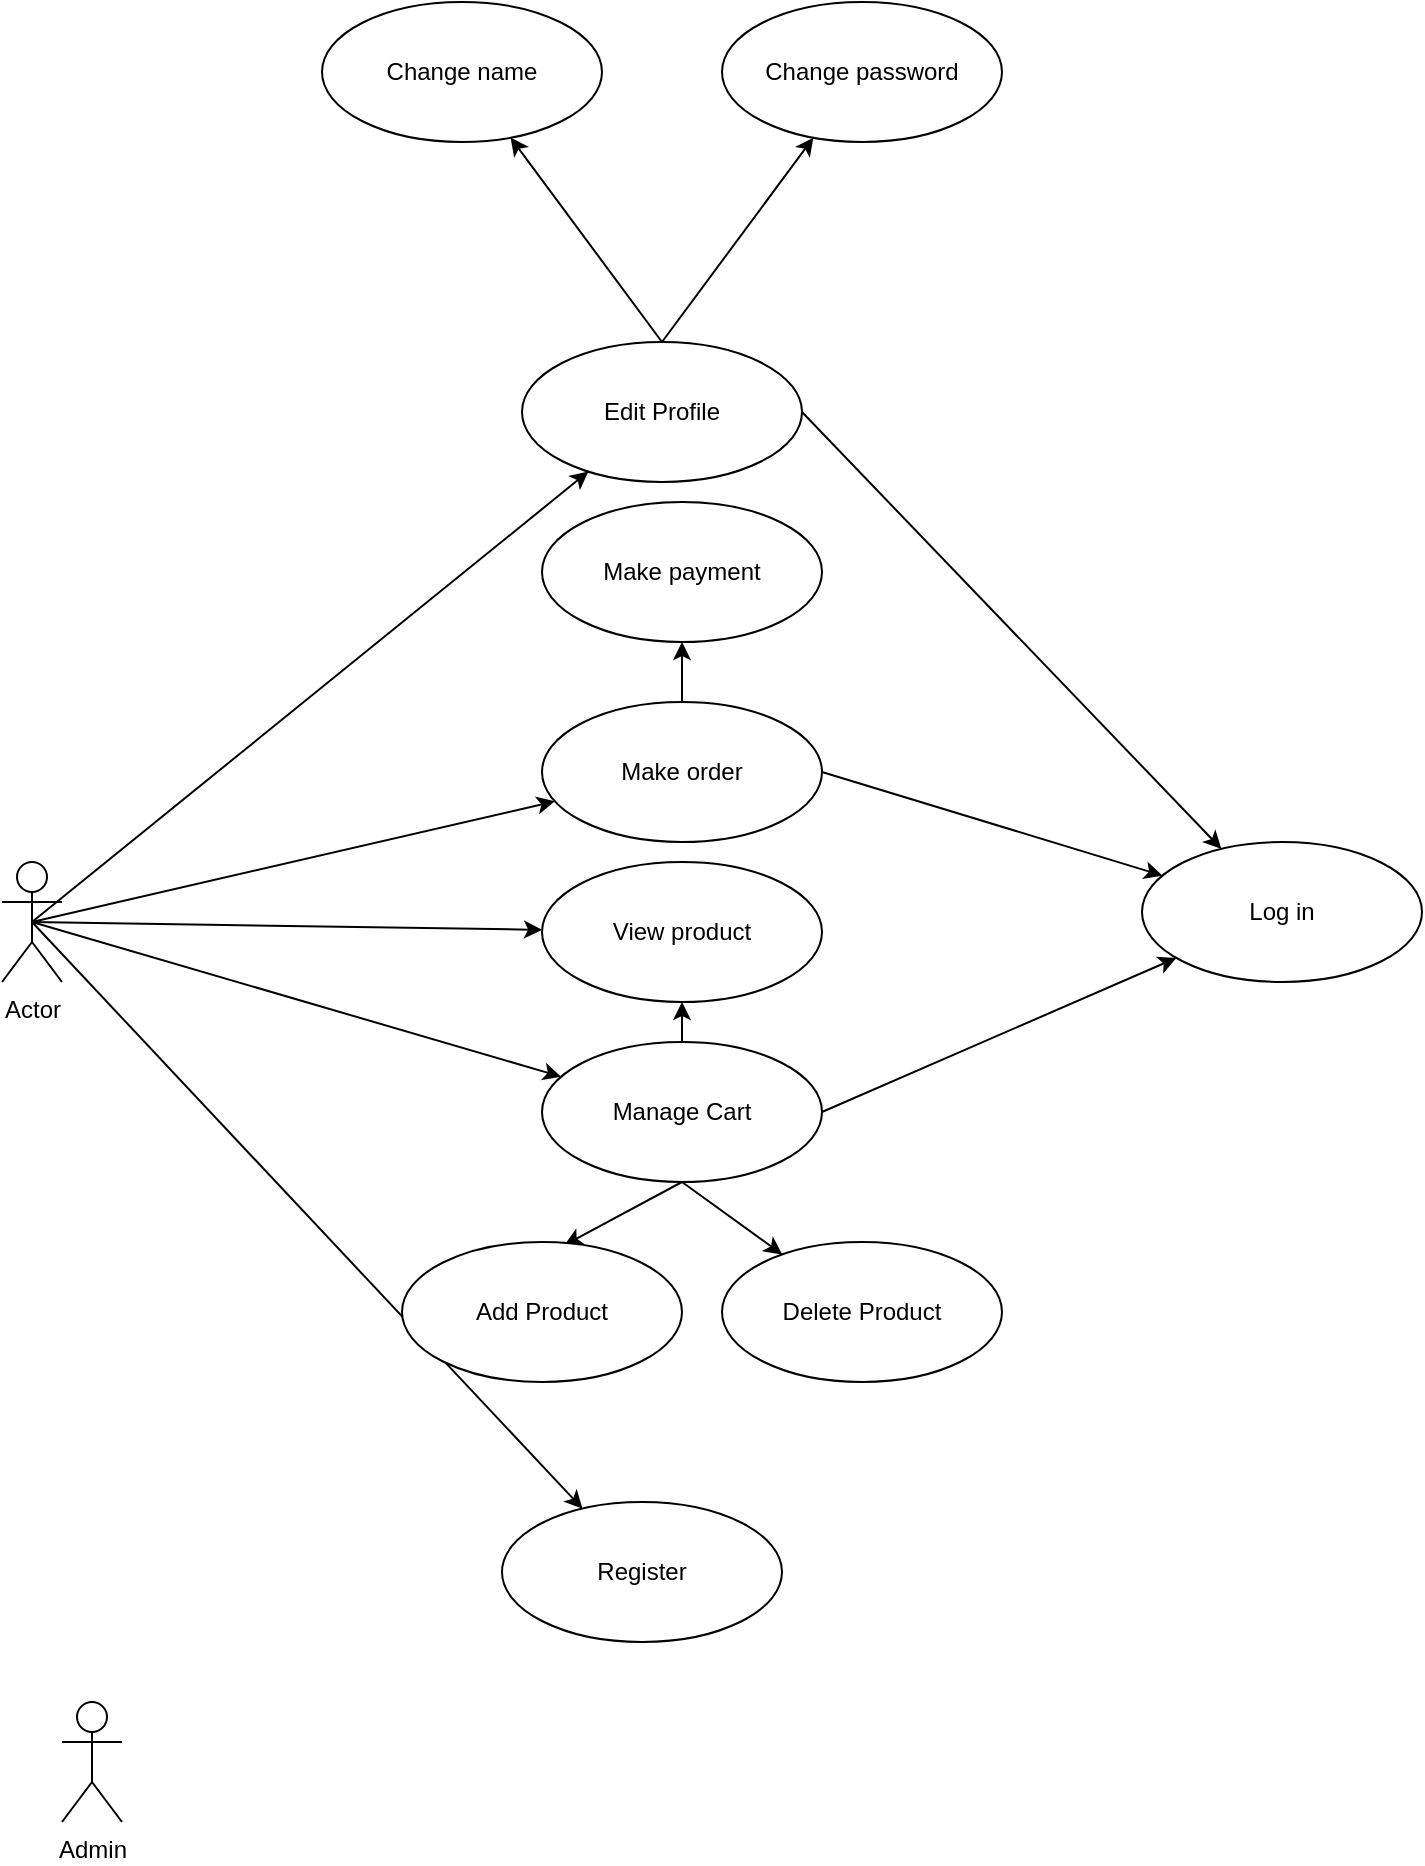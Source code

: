 <mxfile version="21.0.1" type="device"><diagram name="Trang-1" id="7DCRdGgF7Yy0RA6A1Tvp"><mxGraphModel dx="1843" dy="1953" grid="1" gridSize="10" guides="1" tooltips="1" connect="1" arrows="1" fold="1" page="1" pageScale="1" pageWidth="827" pageHeight="1169" math="0" shadow="0"><root><mxCell id="0"/><mxCell id="1" parent="0"/><mxCell id="BbmihLmKph_wyyCRKDM_-34" style="rounded=0;orthogonalLoop=1;jettySize=auto;html=1;exitX=0.5;exitY=0.5;exitDx=0;exitDy=0;exitPerimeter=0;" edge="1" parent="1" source="BbmihLmKph_wyyCRKDM_-1" target="BbmihLmKph_wyyCRKDM_-28"><mxGeometry relative="1" as="geometry"/></mxCell><mxCell id="BbmihLmKph_wyyCRKDM_-35" style="rounded=0;orthogonalLoop=1;jettySize=auto;html=1;exitX=0.5;exitY=0.5;exitDx=0;exitDy=0;exitPerimeter=0;" edge="1" parent="1" source="BbmihLmKph_wyyCRKDM_-1" target="BbmihLmKph_wyyCRKDM_-31"><mxGeometry relative="1" as="geometry"/></mxCell><mxCell id="BbmihLmKph_wyyCRKDM_-39" style="rounded=0;orthogonalLoop=1;jettySize=auto;html=1;exitX=0.5;exitY=0.5;exitDx=0;exitDy=0;exitPerimeter=0;" edge="1" parent="1" source="BbmihLmKph_wyyCRKDM_-1" target="BbmihLmKph_wyyCRKDM_-27"><mxGeometry relative="1" as="geometry"/></mxCell><mxCell id="BbmihLmKph_wyyCRKDM_-40" style="rounded=0;orthogonalLoop=1;jettySize=auto;html=1;exitX=0.5;exitY=0.5;exitDx=0;exitDy=0;exitPerimeter=0;" edge="1" parent="1" source="BbmihLmKph_wyyCRKDM_-1" target="BbmihLmKph_wyyCRKDM_-26"><mxGeometry relative="1" as="geometry"/></mxCell><mxCell id="BbmihLmKph_wyyCRKDM_-45" style="rounded=0;orthogonalLoop=1;jettySize=auto;html=1;exitX=0.5;exitY=0.5;exitDx=0;exitDy=0;exitPerimeter=0;" edge="1" parent="1" source="BbmihLmKph_wyyCRKDM_-1" target="BbmihLmKph_wyyCRKDM_-30"><mxGeometry relative="1" as="geometry"/></mxCell><mxCell id="BbmihLmKph_wyyCRKDM_-1" value="Actor" style="shape=umlActor;verticalLabelPosition=bottom;verticalAlign=top;html=1;outlineConnect=0;" vertex="1" parent="1"><mxGeometry x="10" width="30" height="60" as="geometry"/></mxCell><mxCell id="BbmihLmKph_wyyCRKDM_-17" style="rounded=0;orthogonalLoop=1;jettySize=auto;html=1;exitX=0.5;exitY=0;exitDx=0;exitDy=0;" edge="1" parent="1" target="BbmihLmKph_wyyCRKDM_-15"><mxGeometry relative="1" as="geometry"><mxPoint x="380" y="-230" as="sourcePoint"/></mxGeometry></mxCell><mxCell id="BbmihLmKph_wyyCRKDM_-18" style="rounded=0;orthogonalLoop=1;jettySize=auto;html=1;exitX=1.017;exitY=0.395;exitDx=0;exitDy=0;exitPerimeter=0;" edge="1" parent="1" target="BbmihLmKph_wyyCRKDM_-16"><mxGeometry relative="1" as="geometry"><mxPoint x="442.04" y="-198.4" as="sourcePoint"/></mxGeometry></mxCell><mxCell id="BbmihLmKph_wyyCRKDM_-19" style="rounded=0;orthogonalLoop=1;jettySize=auto;html=1;" edge="1" parent="1" target="BbmihLmKph_wyyCRKDM_-2"><mxGeometry relative="1" as="geometry"><mxPoint x="380" y="-150" as="sourcePoint"/></mxGeometry></mxCell><mxCell id="BbmihLmKph_wyyCRKDM_-24" value="Change password" style="ellipse;whiteSpace=wrap;html=1;" vertex="1" parent="1"><mxGeometry x="370" y="-430" width="140" height="70" as="geometry"/></mxCell><mxCell id="BbmihLmKph_wyyCRKDM_-25" value="Change name" style="ellipse;whiteSpace=wrap;html=1;" vertex="1" parent="1"><mxGeometry x="170" y="-430" width="140" height="70" as="geometry"/></mxCell><mxCell id="BbmihLmKph_wyyCRKDM_-43" style="rounded=0;orthogonalLoop=1;jettySize=auto;html=1;exitX=0.5;exitY=1;exitDx=0;exitDy=0;entryX=0.58;entryY=0.023;entryDx=0;entryDy=0;entryPerimeter=0;" edge="1" parent="1" source="BbmihLmKph_wyyCRKDM_-26" target="BbmihLmKph_wyyCRKDM_-41"><mxGeometry relative="1" as="geometry"/></mxCell><mxCell id="BbmihLmKph_wyyCRKDM_-44" style="rounded=0;orthogonalLoop=1;jettySize=auto;html=1;exitX=0.5;exitY=1;exitDx=0;exitDy=0;" edge="1" parent="1" source="BbmihLmKph_wyyCRKDM_-26" target="BbmihLmKph_wyyCRKDM_-42"><mxGeometry relative="1" as="geometry"/></mxCell><mxCell id="BbmihLmKph_wyyCRKDM_-50" style="rounded=0;orthogonalLoop=1;jettySize=auto;html=1;exitX=0.5;exitY=0;exitDx=0;exitDy=0;" edge="1" parent="1" source="BbmihLmKph_wyyCRKDM_-26" target="BbmihLmKph_wyyCRKDM_-31"><mxGeometry relative="1" as="geometry"/></mxCell><mxCell id="BbmihLmKph_wyyCRKDM_-51" style="rounded=0;orthogonalLoop=1;jettySize=auto;html=1;exitX=1;exitY=0.5;exitDx=0;exitDy=0;" edge="1" parent="1" source="BbmihLmKph_wyyCRKDM_-26" target="BbmihLmKph_wyyCRKDM_-46"><mxGeometry relative="1" as="geometry"/></mxCell><mxCell id="BbmihLmKph_wyyCRKDM_-26" value="Manage Cart" style="ellipse;whiteSpace=wrap;html=1;" vertex="1" parent="1"><mxGeometry x="280" y="90" width="140" height="70" as="geometry"/></mxCell><mxCell id="BbmihLmKph_wyyCRKDM_-38" style="rounded=0;orthogonalLoop=1;jettySize=auto;html=1;exitX=0.5;exitY=0;exitDx=0;exitDy=0;" edge="1" parent="1" source="BbmihLmKph_wyyCRKDM_-27" target="BbmihLmKph_wyyCRKDM_-29"><mxGeometry relative="1" as="geometry"/></mxCell><mxCell id="BbmihLmKph_wyyCRKDM_-48" style="rounded=0;orthogonalLoop=1;jettySize=auto;html=1;exitX=1;exitY=0.5;exitDx=0;exitDy=0;" edge="1" parent="1" source="BbmihLmKph_wyyCRKDM_-27" target="BbmihLmKph_wyyCRKDM_-46"><mxGeometry relative="1" as="geometry"/></mxCell><mxCell id="BbmihLmKph_wyyCRKDM_-27" value="Make order" style="ellipse;whiteSpace=wrap;html=1;" vertex="1" parent="1"><mxGeometry x="280" y="-80" width="140" height="70" as="geometry"/></mxCell><mxCell id="BbmihLmKph_wyyCRKDM_-32" style="rounded=0;orthogonalLoop=1;jettySize=auto;html=1;exitX=0.5;exitY=0;exitDx=0;exitDy=0;" edge="1" parent="1" source="BbmihLmKph_wyyCRKDM_-28" target="BbmihLmKph_wyyCRKDM_-25"><mxGeometry relative="1" as="geometry"/></mxCell><mxCell id="BbmihLmKph_wyyCRKDM_-33" style="rounded=0;orthogonalLoop=1;jettySize=auto;html=1;exitX=0.5;exitY=0;exitDx=0;exitDy=0;" edge="1" parent="1" source="BbmihLmKph_wyyCRKDM_-28" target="BbmihLmKph_wyyCRKDM_-24"><mxGeometry relative="1" as="geometry"/></mxCell><mxCell id="BbmihLmKph_wyyCRKDM_-47" style="rounded=0;orthogonalLoop=1;jettySize=auto;html=1;exitX=1;exitY=0.5;exitDx=0;exitDy=0;" edge="1" parent="1" source="BbmihLmKph_wyyCRKDM_-28" target="BbmihLmKph_wyyCRKDM_-46"><mxGeometry relative="1" as="geometry"/></mxCell><mxCell id="BbmihLmKph_wyyCRKDM_-28" value="Edit Profile" style="ellipse;whiteSpace=wrap;html=1;" vertex="1" parent="1"><mxGeometry x="270" y="-260" width="140" height="70" as="geometry"/></mxCell><mxCell id="BbmihLmKph_wyyCRKDM_-29" value="Make payment" style="ellipse;whiteSpace=wrap;html=1;" vertex="1" parent="1"><mxGeometry x="280" y="-180" width="140" height="70" as="geometry"/></mxCell><mxCell id="BbmihLmKph_wyyCRKDM_-30" value="Register" style="ellipse;whiteSpace=wrap;html=1;" vertex="1" parent="1"><mxGeometry x="260" y="320" width="140" height="70" as="geometry"/></mxCell><mxCell id="BbmihLmKph_wyyCRKDM_-31" value="View product" style="ellipse;whiteSpace=wrap;html=1;" vertex="1" parent="1"><mxGeometry x="280" width="140" height="70" as="geometry"/></mxCell><mxCell id="BbmihLmKph_wyyCRKDM_-41" value="Add Product" style="ellipse;whiteSpace=wrap;html=1;" vertex="1" parent="1"><mxGeometry x="210" y="190" width="140" height="70" as="geometry"/></mxCell><mxCell id="BbmihLmKph_wyyCRKDM_-42" value="Delete Product" style="ellipse;whiteSpace=wrap;html=1;" vertex="1" parent="1"><mxGeometry x="370" y="190" width="140" height="70" as="geometry"/></mxCell><mxCell id="BbmihLmKph_wyyCRKDM_-46" value="Log in" style="ellipse;whiteSpace=wrap;html=1;" vertex="1" parent="1"><mxGeometry x="580" y="-10" width="140" height="70" as="geometry"/></mxCell><mxCell id="BbmihLmKph_wyyCRKDM_-53" value="Admin" style="shape=umlActor;verticalLabelPosition=bottom;verticalAlign=top;html=1;" vertex="1" parent="1"><mxGeometry x="40" y="420" width="30" height="60" as="geometry"/></mxCell></root></mxGraphModel></diagram></mxfile>